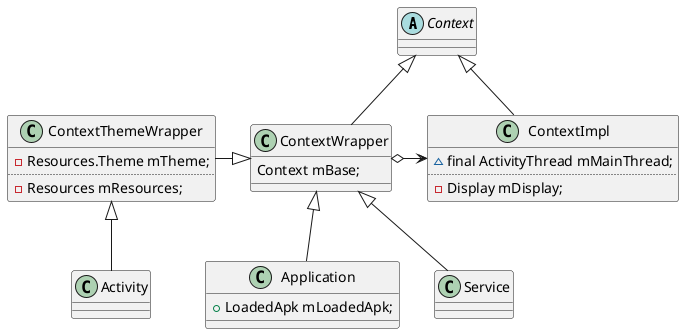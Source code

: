 @startuml

abstract class Context
class ContextImpl{
    ~ final ActivityThread mMainThread;
    ..
    - Display mDisplay;
}
class ContextWrapper{
    Context mBase;
}
class Service
class ContextThemeWrapper{
    - Resources.Theme mTheme;
    ..
    - Resources mResources;
}
class Activity
class Application{
    + LoadedApk mLoadedApk;
}

ContextWrapper -up-|> Context
ContextImpl -up-|> Context
ContextWrapper o-right-> ContextImpl

ContextThemeWrapper -right-|> ContextWrapper
Activity -up-|> ContextThemeWrapper

Service -up-|> ContextWrapper
Application -up-|> ContextWrapper
@enduml